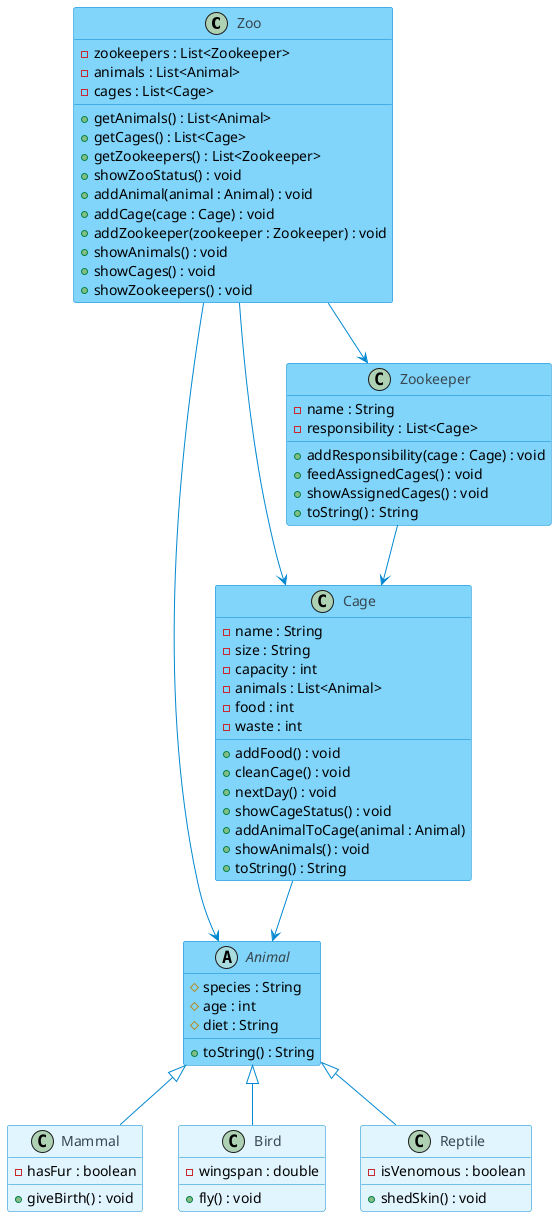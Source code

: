 @startuml

skinparam classBorderColor #0288D1
skinparam classFontColor #37474F
skinparam ArrowColor #0288D1


class Zoo #81D4FA  {
    -zookeepers : List<Zookeeper>
    -animals : List<Animal>
    -cages : List<Cage>
    +getAnimals() : List<Animal>
    +getCages() : List<Cage>
    +getZookeepers() : List<Zookeeper>
    +showZooStatus() : void
    +addAnimal(animal : Animal) : void
    +addCage(cage : Cage) : void
    +addZookeeper(zookeeper : Zookeeper) : void
    +showAnimals() : void
    +showCages() : void
    +showZookeepers() : void
}

abstract class Animal #81D4FA  {
    #species : String
    #age : int
    #diet : String
    +toString() : String
}

class Mammal #E1F5FE  {
    - hasFur : boolean
    + giveBirth() : void
}

class Bird #E1F5FE   {
    - wingspan : double
    + fly() : void
}

class Reptile #E1F5FE   {
    - isVenomous : boolean
    + shedSkin() : void
}


class Cage #81D4FA {
    -name : String
    -size : String
    -capacity : int
    -animals : List<Animal>
    -food : int
    -waste : int
    +addFood() : void
    +cleanCage() : void
    +nextDay() : void
    +showCageStatus() : void
    +addAnimalToCage(animal : Animal)
    +showAnimals() : void
    +toString() : String
}

class Zookeeper #81D4FA {
    -name : String
    -responsibility : List<Cage>
    +addResponsibility(cage : Cage) : void
    +feedAssignedCages() : void
    +showAssignedCages() : void
    +toString() : String
}

Animal <|-- Mammal
Animal <|-- Bird
Animal <|-- Reptile

Zoo --> Zookeeper
Zoo --> Animal
Zoo --> Cage
Cage --> Animal
Zookeeper --> Cage

@enduml